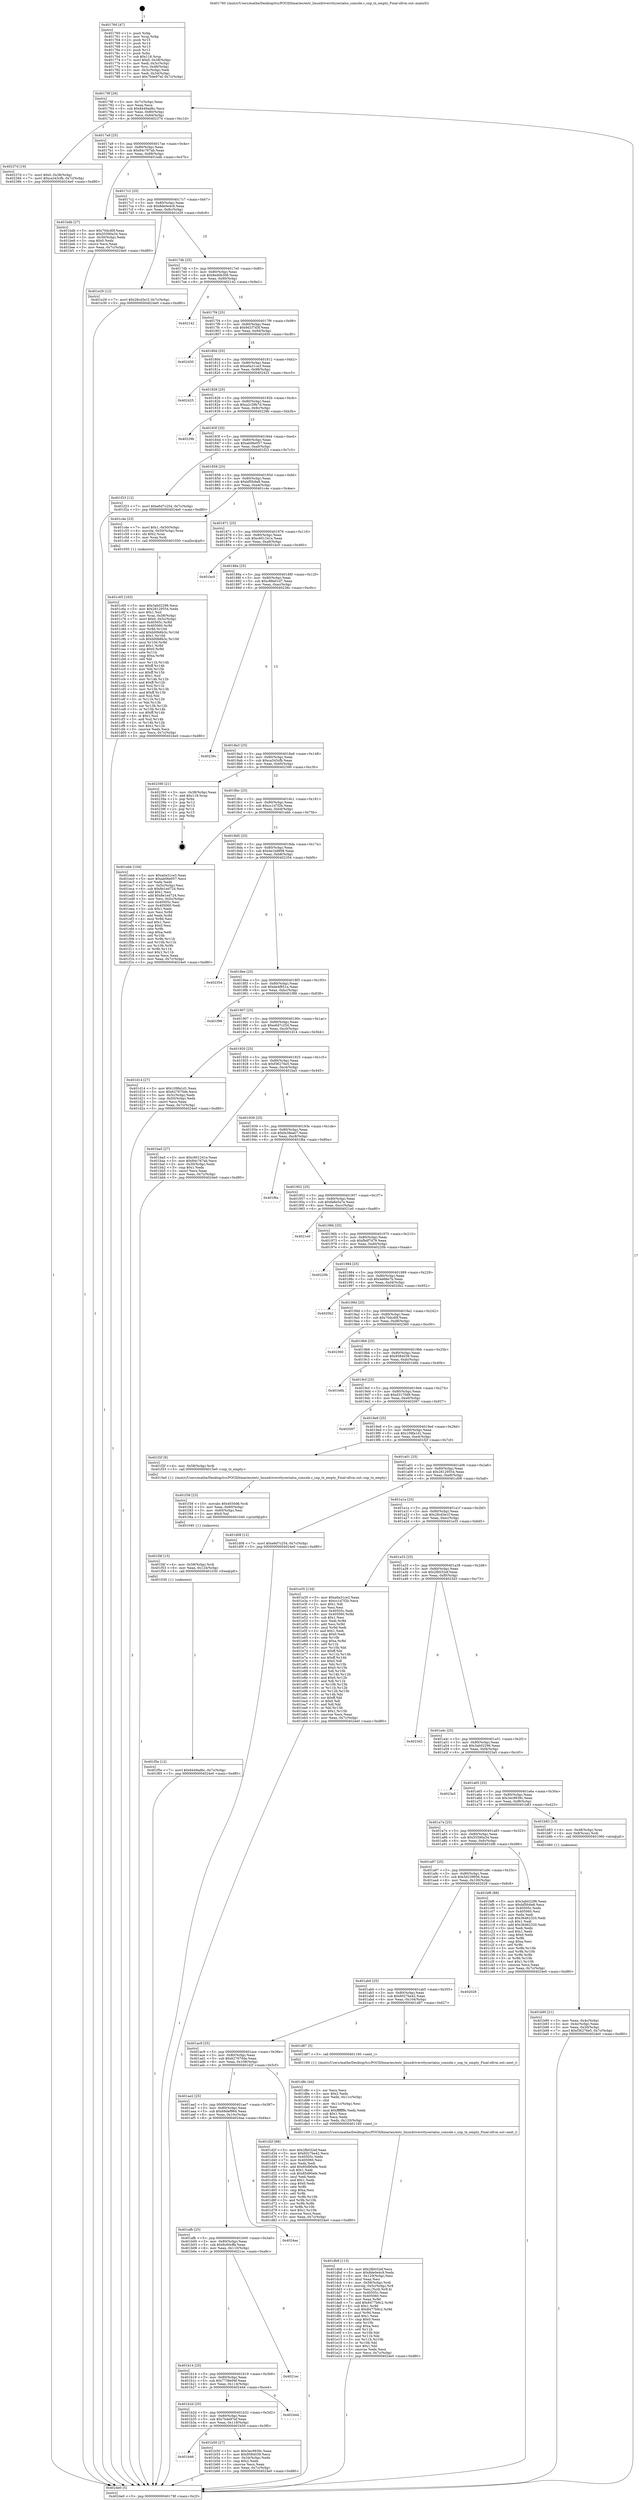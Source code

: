 digraph "0x401760" {
  label = "0x401760 (/mnt/c/Users/mathe/Desktop/tcc/POCII/binaries/extr_linuxdriversttyserialsn_console.c_snp_tx_empty_Final-ollvm.out::main(0))"
  labelloc = "t"
  node[shape=record]

  Entry [label="",width=0.3,height=0.3,shape=circle,fillcolor=black,style=filled]
  "0x40178f" [label="{
     0x40178f [26]\l
     | [instrs]\l
     &nbsp;&nbsp;0x40178f \<+3\>: mov -0x7c(%rbp),%eax\l
     &nbsp;&nbsp;0x401792 \<+2\>: mov %eax,%ecx\l
     &nbsp;&nbsp;0x401794 \<+6\>: sub $0x8449ad6c,%ecx\l
     &nbsp;&nbsp;0x40179a \<+3\>: mov %eax,-0x80(%rbp)\l
     &nbsp;&nbsp;0x40179d \<+6\>: mov %ecx,-0x84(%rbp)\l
     &nbsp;&nbsp;0x4017a3 \<+6\>: je 000000000040237d \<main+0xc1d\>\l
  }"]
  "0x40237d" [label="{
     0x40237d [19]\l
     | [instrs]\l
     &nbsp;&nbsp;0x40237d \<+7\>: movl $0x0,-0x38(%rbp)\l
     &nbsp;&nbsp;0x402384 \<+7\>: movl $0xca343cfb,-0x7c(%rbp)\l
     &nbsp;&nbsp;0x40238b \<+5\>: jmp 00000000004024e0 \<main+0xd80\>\l
  }"]
  "0x4017a9" [label="{
     0x4017a9 [25]\l
     | [instrs]\l
     &nbsp;&nbsp;0x4017a9 \<+5\>: jmp 00000000004017ae \<main+0x4e\>\l
     &nbsp;&nbsp;0x4017ae \<+3\>: mov -0x80(%rbp),%eax\l
     &nbsp;&nbsp;0x4017b1 \<+5\>: sub $0x84c767ab,%eax\l
     &nbsp;&nbsp;0x4017b6 \<+6\>: mov %eax,-0x88(%rbp)\l
     &nbsp;&nbsp;0x4017bc \<+6\>: je 0000000000401bdb \<main+0x47b\>\l
  }"]
  Exit [label="",width=0.3,height=0.3,shape=circle,fillcolor=black,style=filled,peripheries=2]
  "0x401bdb" [label="{
     0x401bdb [27]\l
     | [instrs]\l
     &nbsp;&nbsp;0x401bdb \<+5\>: mov $0x70dcd0f,%eax\l
     &nbsp;&nbsp;0x401be0 \<+5\>: mov $0x55590a34,%ecx\l
     &nbsp;&nbsp;0x401be5 \<+3\>: mov -0x30(%rbp),%edx\l
     &nbsp;&nbsp;0x401be8 \<+3\>: cmp $0x0,%edx\l
     &nbsp;&nbsp;0x401beb \<+3\>: cmove %ecx,%eax\l
     &nbsp;&nbsp;0x401bee \<+3\>: mov %eax,-0x7c(%rbp)\l
     &nbsp;&nbsp;0x401bf1 \<+5\>: jmp 00000000004024e0 \<main+0xd80\>\l
  }"]
  "0x4017c2" [label="{
     0x4017c2 [25]\l
     | [instrs]\l
     &nbsp;&nbsp;0x4017c2 \<+5\>: jmp 00000000004017c7 \<main+0x67\>\l
     &nbsp;&nbsp;0x4017c7 \<+3\>: mov -0x80(%rbp),%eax\l
     &nbsp;&nbsp;0x4017ca \<+5\>: sub $0x8de0e4c9,%eax\l
     &nbsp;&nbsp;0x4017cf \<+6\>: mov %eax,-0x8c(%rbp)\l
     &nbsp;&nbsp;0x4017d5 \<+6\>: je 0000000000401e29 \<main+0x6c9\>\l
  }"]
  "0x401f5e" [label="{
     0x401f5e [12]\l
     | [instrs]\l
     &nbsp;&nbsp;0x401f5e \<+7\>: movl $0x8449ad6c,-0x7c(%rbp)\l
     &nbsp;&nbsp;0x401f65 \<+5\>: jmp 00000000004024e0 \<main+0xd80\>\l
  }"]
  "0x401e29" [label="{
     0x401e29 [12]\l
     | [instrs]\l
     &nbsp;&nbsp;0x401e29 \<+7\>: movl $0x28cd3e1f,-0x7c(%rbp)\l
     &nbsp;&nbsp;0x401e30 \<+5\>: jmp 00000000004024e0 \<main+0xd80\>\l
  }"]
  "0x4017db" [label="{
     0x4017db [25]\l
     | [instrs]\l
     &nbsp;&nbsp;0x4017db \<+5\>: jmp 00000000004017e0 \<main+0x80\>\l
     &nbsp;&nbsp;0x4017e0 \<+3\>: mov -0x80(%rbp),%eax\l
     &nbsp;&nbsp;0x4017e3 \<+5\>: sub $0x8ed0b308,%eax\l
     &nbsp;&nbsp;0x4017e8 \<+6\>: mov %eax,-0x90(%rbp)\l
     &nbsp;&nbsp;0x4017ee \<+6\>: je 0000000000402142 \<main+0x9e2\>\l
  }"]
  "0x401f4f" [label="{
     0x401f4f [15]\l
     | [instrs]\l
     &nbsp;&nbsp;0x401f4f \<+4\>: mov -0x58(%rbp),%rdi\l
     &nbsp;&nbsp;0x401f53 \<+6\>: mov %eax,-0x124(%rbp)\l
     &nbsp;&nbsp;0x401f59 \<+5\>: call 0000000000401030 \<free@plt\>\l
     | [calls]\l
     &nbsp;&nbsp;0x401030 \{1\} (unknown)\l
  }"]
  "0x402142" [label="{
     0x402142\l
  }", style=dashed]
  "0x4017f4" [label="{
     0x4017f4 [25]\l
     | [instrs]\l
     &nbsp;&nbsp;0x4017f4 \<+5\>: jmp 00000000004017f9 \<main+0x99\>\l
     &nbsp;&nbsp;0x4017f9 \<+3\>: mov -0x80(%rbp),%eax\l
     &nbsp;&nbsp;0x4017fc \<+5\>: sub $0x9d1f7d3f,%eax\l
     &nbsp;&nbsp;0x401801 \<+6\>: mov %eax,-0x94(%rbp)\l
     &nbsp;&nbsp;0x401807 \<+6\>: je 0000000000402450 \<main+0xcf0\>\l
  }"]
  "0x401f38" [label="{
     0x401f38 [23]\l
     | [instrs]\l
     &nbsp;&nbsp;0x401f38 \<+10\>: movabs $0x4030d6,%rdi\l
     &nbsp;&nbsp;0x401f42 \<+3\>: mov %eax,-0x60(%rbp)\l
     &nbsp;&nbsp;0x401f45 \<+3\>: mov -0x60(%rbp),%esi\l
     &nbsp;&nbsp;0x401f48 \<+2\>: mov $0x0,%al\l
     &nbsp;&nbsp;0x401f4a \<+5\>: call 0000000000401040 \<printf@plt\>\l
     | [calls]\l
     &nbsp;&nbsp;0x401040 \{1\} (unknown)\l
  }"]
  "0x402450" [label="{
     0x402450\l
  }", style=dashed]
  "0x40180d" [label="{
     0x40180d [25]\l
     | [instrs]\l
     &nbsp;&nbsp;0x40180d \<+5\>: jmp 0000000000401812 \<main+0xb2\>\l
     &nbsp;&nbsp;0x401812 \<+3\>: mov -0x80(%rbp),%eax\l
     &nbsp;&nbsp;0x401815 \<+5\>: sub $0xa0a31ce3,%eax\l
     &nbsp;&nbsp;0x40181a \<+6\>: mov %eax,-0x98(%rbp)\l
     &nbsp;&nbsp;0x401820 \<+6\>: je 0000000000402425 \<main+0xcc5\>\l
  }"]
  "0x401db8" [label="{
     0x401db8 [113]\l
     | [instrs]\l
     &nbsp;&nbsp;0x401db8 \<+5\>: mov $0x2fb032ef,%ecx\l
     &nbsp;&nbsp;0x401dbd \<+5\>: mov $0x8de0e4c9,%edx\l
     &nbsp;&nbsp;0x401dc2 \<+6\>: mov -0x120(%rbp),%esi\l
     &nbsp;&nbsp;0x401dc8 \<+3\>: imul %eax,%esi\l
     &nbsp;&nbsp;0x401dcb \<+4\>: mov -0x58(%rbp),%rdi\l
     &nbsp;&nbsp;0x401dcf \<+4\>: movslq -0x5c(%rbp),%r8\l
     &nbsp;&nbsp;0x401dd3 \<+4\>: mov %esi,(%rdi,%r8,4)\l
     &nbsp;&nbsp;0x401dd7 \<+7\>: mov 0x40505c,%eax\l
     &nbsp;&nbsp;0x401dde \<+7\>: mov 0x405060,%esi\l
     &nbsp;&nbsp;0x401de5 \<+3\>: mov %eax,%r9d\l
     &nbsp;&nbsp;0x401de8 \<+7\>: add $0x8477b9c2,%r9d\l
     &nbsp;&nbsp;0x401def \<+4\>: sub $0x1,%r9d\l
     &nbsp;&nbsp;0x401df3 \<+7\>: sub $0x8477b9c2,%r9d\l
     &nbsp;&nbsp;0x401dfa \<+4\>: imul %r9d,%eax\l
     &nbsp;&nbsp;0x401dfe \<+3\>: and $0x1,%eax\l
     &nbsp;&nbsp;0x401e01 \<+3\>: cmp $0x0,%eax\l
     &nbsp;&nbsp;0x401e04 \<+4\>: sete %r10b\l
     &nbsp;&nbsp;0x401e08 \<+3\>: cmp $0xa,%esi\l
     &nbsp;&nbsp;0x401e0b \<+4\>: setl %r11b\l
     &nbsp;&nbsp;0x401e0f \<+3\>: mov %r10b,%bl\l
     &nbsp;&nbsp;0x401e12 \<+3\>: and %r11b,%bl\l
     &nbsp;&nbsp;0x401e15 \<+3\>: xor %r11b,%r10b\l
     &nbsp;&nbsp;0x401e18 \<+3\>: or %r10b,%bl\l
     &nbsp;&nbsp;0x401e1b \<+3\>: test $0x1,%bl\l
     &nbsp;&nbsp;0x401e1e \<+3\>: cmovne %edx,%ecx\l
     &nbsp;&nbsp;0x401e21 \<+3\>: mov %ecx,-0x7c(%rbp)\l
     &nbsp;&nbsp;0x401e24 \<+5\>: jmp 00000000004024e0 \<main+0xd80\>\l
  }"]
  "0x402425" [label="{
     0x402425\l
  }", style=dashed]
  "0x401826" [label="{
     0x401826 [25]\l
     | [instrs]\l
     &nbsp;&nbsp;0x401826 \<+5\>: jmp 000000000040182b \<main+0xcb\>\l
     &nbsp;&nbsp;0x40182b \<+3\>: mov -0x80(%rbp),%eax\l
     &nbsp;&nbsp;0x40182e \<+5\>: sub $0xa2c39b7d,%eax\l
     &nbsp;&nbsp;0x401833 \<+6\>: mov %eax,-0x9c(%rbp)\l
     &nbsp;&nbsp;0x401839 \<+6\>: je 000000000040229b \<main+0xb3b\>\l
  }"]
  "0x401d8c" [label="{
     0x401d8c [44]\l
     | [instrs]\l
     &nbsp;&nbsp;0x401d8c \<+2\>: xor %ecx,%ecx\l
     &nbsp;&nbsp;0x401d8e \<+5\>: mov $0x2,%edx\l
     &nbsp;&nbsp;0x401d93 \<+6\>: mov %edx,-0x11c(%rbp)\l
     &nbsp;&nbsp;0x401d99 \<+1\>: cltd\l
     &nbsp;&nbsp;0x401d9a \<+6\>: mov -0x11c(%rbp),%esi\l
     &nbsp;&nbsp;0x401da0 \<+2\>: idiv %esi\l
     &nbsp;&nbsp;0x401da2 \<+6\>: imul $0xfffffffe,%edx,%edx\l
     &nbsp;&nbsp;0x401da8 \<+3\>: sub $0x1,%ecx\l
     &nbsp;&nbsp;0x401dab \<+2\>: sub %ecx,%edx\l
     &nbsp;&nbsp;0x401dad \<+6\>: mov %edx,-0x120(%rbp)\l
     &nbsp;&nbsp;0x401db3 \<+5\>: call 0000000000401160 \<next_i\>\l
     | [calls]\l
     &nbsp;&nbsp;0x401160 \{1\} (/mnt/c/Users/mathe/Desktop/tcc/POCII/binaries/extr_linuxdriversttyserialsn_console.c_snp_tx_empty_Final-ollvm.out::next_i)\l
  }"]
  "0x40229b" [label="{
     0x40229b\l
  }", style=dashed]
  "0x40183f" [label="{
     0x40183f [25]\l
     | [instrs]\l
     &nbsp;&nbsp;0x40183f \<+5\>: jmp 0000000000401844 \<main+0xe4\>\l
     &nbsp;&nbsp;0x401844 \<+3\>: mov -0x80(%rbp),%eax\l
     &nbsp;&nbsp;0x401847 \<+5\>: sub $0xab06e057,%eax\l
     &nbsp;&nbsp;0x40184c \<+6\>: mov %eax,-0xa0(%rbp)\l
     &nbsp;&nbsp;0x401852 \<+6\>: je 0000000000401f23 \<main+0x7c3\>\l
  }"]
  "0x401c65" [label="{
     0x401c65 [163]\l
     | [instrs]\l
     &nbsp;&nbsp;0x401c65 \<+5\>: mov $0x3ab02296,%ecx\l
     &nbsp;&nbsp;0x401c6a \<+5\>: mov $0x28129554,%edx\l
     &nbsp;&nbsp;0x401c6f \<+3\>: mov $0x1,%sil\l
     &nbsp;&nbsp;0x401c72 \<+4\>: mov %rax,-0x58(%rbp)\l
     &nbsp;&nbsp;0x401c76 \<+7\>: movl $0x0,-0x5c(%rbp)\l
     &nbsp;&nbsp;0x401c7d \<+8\>: mov 0x40505c,%r8d\l
     &nbsp;&nbsp;0x401c85 \<+8\>: mov 0x405060,%r9d\l
     &nbsp;&nbsp;0x401c8d \<+3\>: mov %r8d,%r10d\l
     &nbsp;&nbsp;0x401c90 \<+7\>: add $0xb00b6b3c,%r10d\l
     &nbsp;&nbsp;0x401c97 \<+4\>: sub $0x1,%r10d\l
     &nbsp;&nbsp;0x401c9b \<+7\>: sub $0xb00b6b3c,%r10d\l
     &nbsp;&nbsp;0x401ca2 \<+4\>: imul %r10d,%r8d\l
     &nbsp;&nbsp;0x401ca6 \<+4\>: and $0x1,%r8d\l
     &nbsp;&nbsp;0x401caa \<+4\>: cmp $0x0,%r8d\l
     &nbsp;&nbsp;0x401cae \<+4\>: sete %r11b\l
     &nbsp;&nbsp;0x401cb2 \<+4\>: cmp $0xa,%r9d\l
     &nbsp;&nbsp;0x401cb6 \<+3\>: setl %bl\l
     &nbsp;&nbsp;0x401cb9 \<+3\>: mov %r11b,%r14b\l
     &nbsp;&nbsp;0x401cbc \<+4\>: xor $0xff,%r14b\l
     &nbsp;&nbsp;0x401cc0 \<+3\>: mov %bl,%r15b\l
     &nbsp;&nbsp;0x401cc3 \<+4\>: xor $0xff,%r15b\l
     &nbsp;&nbsp;0x401cc7 \<+4\>: xor $0x1,%sil\l
     &nbsp;&nbsp;0x401ccb \<+3\>: mov %r14b,%r12b\l
     &nbsp;&nbsp;0x401cce \<+4\>: and $0xff,%r12b\l
     &nbsp;&nbsp;0x401cd2 \<+3\>: and %sil,%r11b\l
     &nbsp;&nbsp;0x401cd5 \<+3\>: mov %r15b,%r13b\l
     &nbsp;&nbsp;0x401cd8 \<+4\>: and $0xff,%r13b\l
     &nbsp;&nbsp;0x401cdc \<+3\>: and %sil,%bl\l
     &nbsp;&nbsp;0x401cdf \<+3\>: or %r11b,%r12b\l
     &nbsp;&nbsp;0x401ce2 \<+3\>: or %bl,%r13b\l
     &nbsp;&nbsp;0x401ce5 \<+3\>: xor %r13b,%r12b\l
     &nbsp;&nbsp;0x401ce8 \<+3\>: or %r15b,%r14b\l
     &nbsp;&nbsp;0x401ceb \<+4\>: xor $0xff,%r14b\l
     &nbsp;&nbsp;0x401cef \<+4\>: or $0x1,%sil\l
     &nbsp;&nbsp;0x401cf3 \<+3\>: and %sil,%r14b\l
     &nbsp;&nbsp;0x401cf6 \<+3\>: or %r14b,%r12b\l
     &nbsp;&nbsp;0x401cf9 \<+4\>: test $0x1,%r12b\l
     &nbsp;&nbsp;0x401cfd \<+3\>: cmovne %edx,%ecx\l
     &nbsp;&nbsp;0x401d00 \<+3\>: mov %ecx,-0x7c(%rbp)\l
     &nbsp;&nbsp;0x401d03 \<+5\>: jmp 00000000004024e0 \<main+0xd80\>\l
  }"]
  "0x401f23" [label="{
     0x401f23 [12]\l
     | [instrs]\l
     &nbsp;&nbsp;0x401f23 \<+7\>: movl $0xe6d7c254,-0x7c(%rbp)\l
     &nbsp;&nbsp;0x401f2a \<+5\>: jmp 00000000004024e0 \<main+0xd80\>\l
  }"]
  "0x401858" [label="{
     0x401858 [25]\l
     | [instrs]\l
     &nbsp;&nbsp;0x401858 \<+5\>: jmp 000000000040185d \<main+0xfd\>\l
     &nbsp;&nbsp;0x40185d \<+3\>: mov -0x80(%rbp),%eax\l
     &nbsp;&nbsp;0x401860 \<+5\>: sub $0xbf5fc6e8,%eax\l
     &nbsp;&nbsp;0x401865 \<+6\>: mov %eax,-0xa4(%rbp)\l
     &nbsp;&nbsp;0x40186b \<+6\>: je 0000000000401c4e \<main+0x4ee\>\l
  }"]
  "0x401b90" [label="{
     0x401b90 [21]\l
     | [instrs]\l
     &nbsp;&nbsp;0x401b90 \<+3\>: mov %eax,-0x4c(%rbp)\l
     &nbsp;&nbsp;0x401b93 \<+3\>: mov -0x4c(%rbp),%eax\l
     &nbsp;&nbsp;0x401b96 \<+3\>: mov %eax,-0x30(%rbp)\l
     &nbsp;&nbsp;0x401b99 \<+7\>: movl $0xf36276e5,-0x7c(%rbp)\l
     &nbsp;&nbsp;0x401ba0 \<+5\>: jmp 00000000004024e0 \<main+0xd80\>\l
  }"]
  "0x401c4e" [label="{
     0x401c4e [23]\l
     | [instrs]\l
     &nbsp;&nbsp;0x401c4e \<+7\>: movl $0x1,-0x50(%rbp)\l
     &nbsp;&nbsp;0x401c55 \<+4\>: movslq -0x50(%rbp),%rax\l
     &nbsp;&nbsp;0x401c59 \<+4\>: shl $0x2,%rax\l
     &nbsp;&nbsp;0x401c5d \<+3\>: mov %rax,%rdi\l
     &nbsp;&nbsp;0x401c60 \<+5\>: call 0000000000401050 \<malloc@plt\>\l
     | [calls]\l
     &nbsp;&nbsp;0x401050 \{1\} (unknown)\l
  }"]
  "0x401871" [label="{
     0x401871 [25]\l
     | [instrs]\l
     &nbsp;&nbsp;0x401871 \<+5\>: jmp 0000000000401876 \<main+0x116\>\l
     &nbsp;&nbsp;0x401876 \<+3\>: mov -0x80(%rbp),%eax\l
     &nbsp;&nbsp;0x401879 \<+5\>: sub $0xc601241e,%eax\l
     &nbsp;&nbsp;0x40187e \<+6\>: mov %eax,-0xa8(%rbp)\l
     &nbsp;&nbsp;0x401884 \<+6\>: je 0000000000401bc0 \<main+0x460\>\l
  }"]
  "0x401760" [label="{
     0x401760 [47]\l
     | [instrs]\l
     &nbsp;&nbsp;0x401760 \<+1\>: push %rbp\l
     &nbsp;&nbsp;0x401761 \<+3\>: mov %rsp,%rbp\l
     &nbsp;&nbsp;0x401764 \<+2\>: push %r15\l
     &nbsp;&nbsp;0x401766 \<+2\>: push %r14\l
     &nbsp;&nbsp;0x401768 \<+2\>: push %r13\l
     &nbsp;&nbsp;0x40176a \<+2\>: push %r12\l
     &nbsp;&nbsp;0x40176c \<+1\>: push %rbx\l
     &nbsp;&nbsp;0x40176d \<+7\>: sub $0x118,%rsp\l
     &nbsp;&nbsp;0x401774 \<+7\>: movl $0x0,-0x38(%rbp)\l
     &nbsp;&nbsp;0x40177b \<+3\>: mov %edi,-0x3c(%rbp)\l
     &nbsp;&nbsp;0x40177e \<+4\>: mov %rsi,-0x48(%rbp)\l
     &nbsp;&nbsp;0x401782 \<+3\>: mov -0x3c(%rbp),%edi\l
     &nbsp;&nbsp;0x401785 \<+3\>: mov %edi,-0x34(%rbp)\l
     &nbsp;&nbsp;0x401788 \<+7\>: movl $0x7b4e97ef,-0x7c(%rbp)\l
  }"]
  "0x401bc0" [label="{
     0x401bc0\l
  }", style=dashed]
  "0x40188a" [label="{
     0x40188a [25]\l
     | [instrs]\l
     &nbsp;&nbsp;0x40188a \<+5\>: jmp 000000000040188f \<main+0x12f\>\l
     &nbsp;&nbsp;0x40188f \<+3\>: mov -0x80(%rbp),%eax\l
     &nbsp;&nbsp;0x401892 \<+5\>: sub $0xc88e01d7,%eax\l
     &nbsp;&nbsp;0x401897 \<+6\>: mov %eax,-0xac(%rbp)\l
     &nbsp;&nbsp;0x40189d \<+6\>: je 000000000040236c \<main+0xc0c\>\l
  }"]
  "0x4024e0" [label="{
     0x4024e0 [5]\l
     | [instrs]\l
     &nbsp;&nbsp;0x4024e0 \<+5\>: jmp 000000000040178f \<main+0x2f\>\l
  }"]
  "0x40236c" [label="{
     0x40236c\l
  }", style=dashed]
  "0x4018a3" [label="{
     0x4018a3 [25]\l
     | [instrs]\l
     &nbsp;&nbsp;0x4018a3 \<+5\>: jmp 00000000004018a8 \<main+0x148\>\l
     &nbsp;&nbsp;0x4018a8 \<+3\>: mov -0x80(%rbp),%eax\l
     &nbsp;&nbsp;0x4018ab \<+5\>: sub $0xca343cfb,%eax\l
     &nbsp;&nbsp;0x4018b0 \<+6\>: mov %eax,-0xb0(%rbp)\l
     &nbsp;&nbsp;0x4018b6 \<+6\>: je 0000000000402390 \<main+0xc30\>\l
  }"]
  "0x401b46" [label="{
     0x401b46\l
  }", style=dashed]
  "0x402390" [label="{
     0x402390 [21]\l
     | [instrs]\l
     &nbsp;&nbsp;0x402390 \<+3\>: mov -0x38(%rbp),%eax\l
     &nbsp;&nbsp;0x402393 \<+7\>: add $0x118,%rsp\l
     &nbsp;&nbsp;0x40239a \<+1\>: pop %rbx\l
     &nbsp;&nbsp;0x40239b \<+2\>: pop %r12\l
     &nbsp;&nbsp;0x40239d \<+2\>: pop %r13\l
     &nbsp;&nbsp;0x40239f \<+2\>: pop %r14\l
     &nbsp;&nbsp;0x4023a1 \<+2\>: pop %r15\l
     &nbsp;&nbsp;0x4023a3 \<+1\>: pop %rbp\l
     &nbsp;&nbsp;0x4023a4 \<+1\>: ret\l
  }"]
  "0x4018bc" [label="{
     0x4018bc [25]\l
     | [instrs]\l
     &nbsp;&nbsp;0x4018bc \<+5\>: jmp 00000000004018c1 \<main+0x161\>\l
     &nbsp;&nbsp;0x4018c1 \<+3\>: mov -0x80(%rbp),%eax\l
     &nbsp;&nbsp;0x4018c4 \<+5\>: sub $0xcc1d7f2b,%eax\l
     &nbsp;&nbsp;0x4018c9 \<+6\>: mov %eax,-0xb4(%rbp)\l
     &nbsp;&nbsp;0x4018cf \<+6\>: je 0000000000401ebb \<main+0x75b\>\l
  }"]
  "0x401b50" [label="{
     0x401b50 [27]\l
     | [instrs]\l
     &nbsp;&nbsp;0x401b50 \<+5\>: mov $0x3ec9939c,%eax\l
     &nbsp;&nbsp;0x401b55 \<+5\>: mov $0x9584039,%ecx\l
     &nbsp;&nbsp;0x401b5a \<+3\>: mov -0x34(%rbp),%edx\l
     &nbsp;&nbsp;0x401b5d \<+3\>: cmp $0x2,%edx\l
     &nbsp;&nbsp;0x401b60 \<+3\>: cmovne %ecx,%eax\l
     &nbsp;&nbsp;0x401b63 \<+3\>: mov %eax,-0x7c(%rbp)\l
     &nbsp;&nbsp;0x401b66 \<+5\>: jmp 00000000004024e0 \<main+0xd80\>\l
  }"]
  "0x401ebb" [label="{
     0x401ebb [104]\l
     | [instrs]\l
     &nbsp;&nbsp;0x401ebb \<+5\>: mov $0xa0a31ce3,%eax\l
     &nbsp;&nbsp;0x401ec0 \<+5\>: mov $0xab06e057,%ecx\l
     &nbsp;&nbsp;0x401ec5 \<+2\>: xor %edx,%edx\l
     &nbsp;&nbsp;0x401ec7 \<+3\>: mov -0x5c(%rbp),%esi\l
     &nbsp;&nbsp;0x401eca \<+6\>: sub $0x8e1ed724,%esi\l
     &nbsp;&nbsp;0x401ed0 \<+3\>: add $0x1,%esi\l
     &nbsp;&nbsp;0x401ed3 \<+6\>: add $0x8e1ed724,%esi\l
     &nbsp;&nbsp;0x401ed9 \<+3\>: mov %esi,-0x5c(%rbp)\l
     &nbsp;&nbsp;0x401edc \<+7\>: mov 0x40505c,%esi\l
     &nbsp;&nbsp;0x401ee3 \<+7\>: mov 0x405060,%edi\l
     &nbsp;&nbsp;0x401eea \<+3\>: sub $0x1,%edx\l
     &nbsp;&nbsp;0x401eed \<+3\>: mov %esi,%r8d\l
     &nbsp;&nbsp;0x401ef0 \<+3\>: add %edx,%r8d\l
     &nbsp;&nbsp;0x401ef3 \<+4\>: imul %r8d,%esi\l
     &nbsp;&nbsp;0x401ef7 \<+3\>: and $0x1,%esi\l
     &nbsp;&nbsp;0x401efa \<+3\>: cmp $0x0,%esi\l
     &nbsp;&nbsp;0x401efd \<+4\>: sete %r9b\l
     &nbsp;&nbsp;0x401f01 \<+3\>: cmp $0xa,%edi\l
     &nbsp;&nbsp;0x401f04 \<+4\>: setl %r10b\l
     &nbsp;&nbsp;0x401f08 \<+3\>: mov %r9b,%r11b\l
     &nbsp;&nbsp;0x401f0b \<+3\>: and %r10b,%r11b\l
     &nbsp;&nbsp;0x401f0e \<+3\>: xor %r10b,%r9b\l
     &nbsp;&nbsp;0x401f11 \<+3\>: or %r9b,%r11b\l
     &nbsp;&nbsp;0x401f14 \<+4\>: test $0x1,%r11b\l
     &nbsp;&nbsp;0x401f18 \<+3\>: cmovne %ecx,%eax\l
     &nbsp;&nbsp;0x401f1b \<+3\>: mov %eax,-0x7c(%rbp)\l
     &nbsp;&nbsp;0x401f1e \<+5\>: jmp 00000000004024e0 \<main+0xd80\>\l
  }"]
  "0x4018d5" [label="{
     0x4018d5 [25]\l
     | [instrs]\l
     &nbsp;&nbsp;0x4018d5 \<+5\>: jmp 00000000004018da \<main+0x17a\>\l
     &nbsp;&nbsp;0x4018da \<+3\>: mov -0x80(%rbp),%eax\l
     &nbsp;&nbsp;0x4018dd \<+5\>: sub $0xda1bd898,%eax\l
     &nbsp;&nbsp;0x4018e2 \<+6\>: mov %eax,-0xb8(%rbp)\l
     &nbsp;&nbsp;0x4018e8 \<+6\>: je 0000000000402354 \<main+0xbf4\>\l
  }"]
  "0x401b2d" [label="{
     0x401b2d [25]\l
     | [instrs]\l
     &nbsp;&nbsp;0x401b2d \<+5\>: jmp 0000000000401b32 \<main+0x3d2\>\l
     &nbsp;&nbsp;0x401b32 \<+3\>: mov -0x80(%rbp),%eax\l
     &nbsp;&nbsp;0x401b35 \<+5\>: sub $0x7b4e97ef,%eax\l
     &nbsp;&nbsp;0x401b3a \<+6\>: mov %eax,-0x118(%rbp)\l
     &nbsp;&nbsp;0x401b40 \<+6\>: je 0000000000401b50 \<main+0x3f0\>\l
  }"]
  "0x402354" [label="{
     0x402354\l
  }", style=dashed]
  "0x4018ee" [label="{
     0x4018ee [25]\l
     | [instrs]\l
     &nbsp;&nbsp;0x4018ee \<+5\>: jmp 00000000004018f3 \<main+0x193\>\l
     &nbsp;&nbsp;0x4018f3 \<+3\>: mov -0x80(%rbp),%eax\l
     &nbsp;&nbsp;0x4018f6 \<+5\>: sub $0xde4f851a,%eax\l
     &nbsp;&nbsp;0x4018fb \<+6\>: mov %eax,-0xbc(%rbp)\l
     &nbsp;&nbsp;0x401901 \<+6\>: je 0000000000401f98 \<main+0x838\>\l
  }"]
  "0x402444" [label="{
     0x402444\l
  }", style=dashed]
  "0x401f98" [label="{
     0x401f98\l
  }", style=dashed]
  "0x401907" [label="{
     0x401907 [25]\l
     | [instrs]\l
     &nbsp;&nbsp;0x401907 \<+5\>: jmp 000000000040190c \<main+0x1ac\>\l
     &nbsp;&nbsp;0x40190c \<+3\>: mov -0x80(%rbp),%eax\l
     &nbsp;&nbsp;0x40190f \<+5\>: sub $0xe6d7c254,%eax\l
     &nbsp;&nbsp;0x401914 \<+6\>: mov %eax,-0xc0(%rbp)\l
     &nbsp;&nbsp;0x40191a \<+6\>: je 0000000000401d14 \<main+0x5b4\>\l
  }"]
  "0x401b14" [label="{
     0x401b14 [25]\l
     | [instrs]\l
     &nbsp;&nbsp;0x401b14 \<+5\>: jmp 0000000000401b19 \<main+0x3b9\>\l
     &nbsp;&nbsp;0x401b19 \<+3\>: mov -0x80(%rbp),%eax\l
     &nbsp;&nbsp;0x401b1c \<+5\>: sub $0x7738e94f,%eax\l
     &nbsp;&nbsp;0x401b21 \<+6\>: mov %eax,-0x114(%rbp)\l
     &nbsp;&nbsp;0x401b27 \<+6\>: je 0000000000402444 \<main+0xce4\>\l
  }"]
  "0x401d14" [label="{
     0x401d14 [27]\l
     | [instrs]\l
     &nbsp;&nbsp;0x401d14 \<+5\>: mov $0x109fa1d1,%eax\l
     &nbsp;&nbsp;0x401d19 \<+5\>: mov $0x627670de,%ecx\l
     &nbsp;&nbsp;0x401d1e \<+3\>: mov -0x5c(%rbp),%edx\l
     &nbsp;&nbsp;0x401d21 \<+3\>: cmp -0x50(%rbp),%edx\l
     &nbsp;&nbsp;0x401d24 \<+3\>: cmovl %ecx,%eax\l
     &nbsp;&nbsp;0x401d27 \<+3\>: mov %eax,-0x7c(%rbp)\l
     &nbsp;&nbsp;0x401d2a \<+5\>: jmp 00000000004024e0 \<main+0xd80\>\l
  }"]
  "0x401920" [label="{
     0x401920 [25]\l
     | [instrs]\l
     &nbsp;&nbsp;0x401920 \<+5\>: jmp 0000000000401925 \<main+0x1c5\>\l
     &nbsp;&nbsp;0x401925 \<+3\>: mov -0x80(%rbp),%eax\l
     &nbsp;&nbsp;0x401928 \<+5\>: sub $0xf36276e5,%eax\l
     &nbsp;&nbsp;0x40192d \<+6\>: mov %eax,-0xc4(%rbp)\l
     &nbsp;&nbsp;0x401933 \<+6\>: je 0000000000401ba5 \<main+0x445\>\l
  }"]
  "0x4021ec" [label="{
     0x4021ec\l
  }", style=dashed]
  "0x401ba5" [label="{
     0x401ba5 [27]\l
     | [instrs]\l
     &nbsp;&nbsp;0x401ba5 \<+5\>: mov $0xc601241e,%eax\l
     &nbsp;&nbsp;0x401baa \<+5\>: mov $0x84c767ab,%ecx\l
     &nbsp;&nbsp;0x401baf \<+3\>: mov -0x30(%rbp),%edx\l
     &nbsp;&nbsp;0x401bb2 \<+3\>: cmp $0x1,%edx\l
     &nbsp;&nbsp;0x401bb5 \<+3\>: cmovl %ecx,%eax\l
     &nbsp;&nbsp;0x401bb8 \<+3\>: mov %eax,-0x7c(%rbp)\l
     &nbsp;&nbsp;0x401bbb \<+5\>: jmp 00000000004024e0 \<main+0xd80\>\l
  }"]
  "0x401939" [label="{
     0x401939 [25]\l
     | [instrs]\l
     &nbsp;&nbsp;0x401939 \<+5\>: jmp 000000000040193e \<main+0x1de\>\l
     &nbsp;&nbsp;0x40193e \<+3\>: mov -0x80(%rbp),%eax\l
     &nbsp;&nbsp;0x401941 \<+5\>: sub $0xfa38eeb7,%eax\l
     &nbsp;&nbsp;0x401946 \<+6\>: mov %eax,-0xc8(%rbp)\l
     &nbsp;&nbsp;0x40194c \<+6\>: je 0000000000401f6a \<main+0x80a\>\l
  }"]
  "0x401afb" [label="{
     0x401afb [25]\l
     | [instrs]\l
     &nbsp;&nbsp;0x401afb \<+5\>: jmp 0000000000401b00 \<main+0x3a0\>\l
     &nbsp;&nbsp;0x401b00 \<+3\>: mov -0x80(%rbp),%eax\l
     &nbsp;&nbsp;0x401b03 \<+5\>: sub $0x6c60cffa,%eax\l
     &nbsp;&nbsp;0x401b08 \<+6\>: mov %eax,-0x110(%rbp)\l
     &nbsp;&nbsp;0x401b0e \<+6\>: je 00000000004021ec \<main+0xa8c\>\l
  }"]
  "0x401f6a" [label="{
     0x401f6a\l
  }", style=dashed]
  "0x401952" [label="{
     0x401952 [25]\l
     | [instrs]\l
     &nbsp;&nbsp;0x401952 \<+5\>: jmp 0000000000401957 \<main+0x1f7\>\l
     &nbsp;&nbsp;0x401957 \<+3\>: mov -0x80(%rbp),%eax\l
     &nbsp;&nbsp;0x40195a \<+5\>: sub $0xfa8e5a7e,%eax\l
     &nbsp;&nbsp;0x40195f \<+6\>: mov %eax,-0xcc(%rbp)\l
     &nbsp;&nbsp;0x401965 \<+6\>: je 00000000004021e0 \<main+0xa80\>\l
  }"]
  "0x4024aa" [label="{
     0x4024aa\l
  }", style=dashed]
  "0x4021e0" [label="{
     0x4021e0\l
  }", style=dashed]
  "0x40196b" [label="{
     0x40196b [25]\l
     | [instrs]\l
     &nbsp;&nbsp;0x40196b \<+5\>: jmp 0000000000401970 \<main+0x210\>\l
     &nbsp;&nbsp;0x401970 \<+3\>: mov -0x80(%rbp),%eax\l
     &nbsp;&nbsp;0x401973 \<+5\>: sub $0xfbdf7d79,%eax\l
     &nbsp;&nbsp;0x401978 \<+6\>: mov %eax,-0xd0(%rbp)\l
     &nbsp;&nbsp;0x40197e \<+6\>: je 000000000040220b \<main+0xaab\>\l
  }"]
  "0x401ae2" [label="{
     0x401ae2 [25]\l
     | [instrs]\l
     &nbsp;&nbsp;0x401ae2 \<+5\>: jmp 0000000000401ae7 \<main+0x387\>\l
     &nbsp;&nbsp;0x401ae7 \<+3\>: mov -0x80(%rbp),%eax\l
     &nbsp;&nbsp;0x401aea \<+5\>: sub $0x68def964,%eax\l
     &nbsp;&nbsp;0x401aef \<+6\>: mov %eax,-0x10c(%rbp)\l
     &nbsp;&nbsp;0x401af5 \<+6\>: je 00000000004024aa \<main+0xd4a\>\l
  }"]
  "0x40220b" [label="{
     0x40220b\l
  }", style=dashed]
  "0x401984" [label="{
     0x401984 [25]\l
     | [instrs]\l
     &nbsp;&nbsp;0x401984 \<+5\>: jmp 0000000000401989 \<main+0x229\>\l
     &nbsp;&nbsp;0x401989 \<+3\>: mov -0x80(%rbp),%eax\l
     &nbsp;&nbsp;0x40198c \<+5\>: sub $0x4e66e7b,%eax\l
     &nbsp;&nbsp;0x401991 \<+6\>: mov %eax,-0xd4(%rbp)\l
     &nbsp;&nbsp;0x401997 \<+6\>: je 00000000004020b2 \<main+0x952\>\l
  }"]
  "0x401d2f" [label="{
     0x401d2f [88]\l
     | [instrs]\l
     &nbsp;&nbsp;0x401d2f \<+5\>: mov $0x2fb032ef,%eax\l
     &nbsp;&nbsp;0x401d34 \<+5\>: mov $0x6027be42,%ecx\l
     &nbsp;&nbsp;0x401d39 \<+7\>: mov 0x40505c,%edx\l
     &nbsp;&nbsp;0x401d40 \<+7\>: mov 0x405060,%esi\l
     &nbsp;&nbsp;0x401d47 \<+2\>: mov %edx,%edi\l
     &nbsp;&nbsp;0x401d49 \<+6\>: add $0x85d90efe,%edi\l
     &nbsp;&nbsp;0x401d4f \<+3\>: sub $0x1,%edi\l
     &nbsp;&nbsp;0x401d52 \<+6\>: sub $0x85d90efe,%edi\l
     &nbsp;&nbsp;0x401d58 \<+3\>: imul %edi,%edx\l
     &nbsp;&nbsp;0x401d5b \<+3\>: and $0x1,%edx\l
     &nbsp;&nbsp;0x401d5e \<+3\>: cmp $0x0,%edx\l
     &nbsp;&nbsp;0x401d61 \<+4\>: sete %r8b\l
     &nbsp;&nbsp;0x401d65 \<+3\>: cmp $0xa,%esi\l
     &nbsp;&nbsp;0x401d68 \<+4\>: setl %r9b\l
     &nbsp;&nbsp;0x401d6c \<+3\>: mov %r8b,%r10b\l
     &nbsp;&nbsp;0x401d6f \<+3\>: and %r9b,%r10b\l
     &nbsp;&nbsp;0x401d72 \<+3\>: xor %r9b,%r8b\l
     &nbsp;&nbsp;0x401d75 \<+3\>: or %r8b,%r10b\l
     &nbsp;&nbsp;0x401d78 \<+4\>: test $0x1,%r10b\l
     &nbsp;&nbsp;0x401d7c \<+3\>: cmovne %ecx,%eax\l
     &nbsp;&nbsp;0x401d7f \<+3\>: mov %eax,-0x7c(%rbp)\l
     &nbsp;&nbsp;0x401d82 \<+5\>: jmp 00000000004024e0 \<main+0xd80\>\l
  }"]
  "0x4020b2" [label="{
     0x4020b2\l
  }", style=dashed]
  "0x40199d" [label="{
     0x40199d [25]\l
     | [instrs]\l
     &nbsp;&nbsp;0x40199d \<+5\>: jmp 00000000004019a2 \<main+0x242\>\l
     &nbsp;&nbsp;0x4019a2 \<+3\>: mov -0x80(%rbp),%eax\l
     &nbsp;&nbsp;0x4019a5 \<+5\>: sub $0x70dcd0f,%eax\l
     &nbsp;&nbsp;0x4019aa \<+6\>: mov %eax,-0xd8(%rbp)\l
     &nbsp;&nbsp;0x4019b0 \<+6\>: je 0000000000402360 \<main+0xc00\>\l
  }"]
  "0x401ac9" [label="{
     0x401ac9 [25]\l
     | [instrs]\l
     &nbsp;&nbsp;0x401ac9 \<+5\>: jmp 0000000000401ace \<main+0x36e\>\l
     &nbsp;&nbsp;0x401ace \<+3\>: mov -0x80(%rbp),%eax\l
     &nbsp;&nbsp;0x401ad1 \<+5\>: sub $0x627670de,%eax\l
     &nbsp;&nbsp;0x401ad6 \<+6\>: mov %eax,-0x108(%rbp)\l
     &nbsp;&nbsp;0x401adc \<+6\>: je 0000000000401d2f \<main+0x5cf\>\l
  }"]
  "0x402360" [label="{
     0x402360\l
  }", style=dashed]
  "0x4019b6" [label="{
     0x4019b6 [25]\l
     | [instrs]\l
     &nbsp;&nbsp;0x4019b6 \<+5\>: jmp 00000000004019bb \<main+0x25b\>\l
     &nbsp;&nbsp;0x4019bb \<+3\>: mov -0x80(%rbp),%eax\l
     &nbsp;&nbsp;0x4019be \<+5\>: sub $0x9584039,%eax\l
     &nbsp;&nbsp;0x4019c3 \<+6\>: mov %eax,-0xdc(%rbp)\l
     &nbsp;&nbsp;0x4019c9 \<+6\>: je 0000000000401b6b \<main+0x40b\>\l
  }"]
  "0x401d87" [label="{
     0x401d87 [5]\l
     | [instrs]\l
     &nbsp;&nbsp;0x401d87 \<+5\>: call 0000000000401160 \<next_i\>\l
     | [calls]\l
     &nbsp;&nbsp;0x401160 \{1\} (/mnt/c/Users/mathe/Desktop/tcc/POCII/binaries/extr_linuxdriversttyserialsn_console.c_snp_tx_empty_Final-ollvm.out::next_i)\l
  }"]
  "0x401b6b" [label="{
     0x401b6b\l
  }", style=dashed]
  "0x4019cf" [label="{
     0x4019cf [25]\l
     | [instrs]\l
     &nbsp;&nbsp;0x4019cf \<+5\>: jmp 00000000004019d4 \<main+0x274\>\l
     &nbsp;&nbsp;0x4019d4 \<+3\>: mov -0x80(%rbp),%eax\l
     &nbsp;&nbsp;0x4019d7 \<+5\>: sub $0xd3170d9,%eax\l
     &nbsp;&nbsp;0x4019dc \<+6\>: mov %eax,-0xe0(%rbp)\l
     &nbsp;&nbsp;0x4019e2 \<+6\>: je 0000000000402097 \<main+0x937\>\l
  }"]
  "0x401ab0" [label="{
     0x401ab0 [25]\l
     | [instrs]\l
     &nbsp;&nbsp;0x401ab0 \<+5\>: jmp 0000000000401ab5 \<main+0x355\>\l
     &nbsp;&nbsp;0x401ab5 \<+3\>: mov -0x80(%rbp),%eax\l
     &nbsp;&nbsp;0x401ab8 \<+5\>: sub $0x6027be42,%eax\l
     &nbsp;&nbsp;0x401abd \<+6\>: mov %eax,-0x104(%rbp)\l
     &nbsp;&nbsp;0x401ac3 \<+6\>: je 0000000000401d87 \<main+0x627\>\l
  }"]
  "0x402097" [label="{
     0x402097\l
  }", style=dashed]
  "0x4019e8" [label="{
     0x4019e8 [25]\l
     | [instrs]\l
     &nbsp;&nbsp;0x4019e8 \<+5\>: jmp 00000000004019ed \<main+0x28d\>\l
     &nbsp;&nbsp;0x4019ed \<+3\>: mov -0x80(%rbp),%eax\l
     &nbsp;&nbsp;0x4019f0 \<+5\>: sub $0x109fa1d1,%eax\l
     &nbsp;&nbsp;0x4019f5 \<+6\>: mov %eax,-0xe4(%rbp)\l
     &nbsp;&nbsp;0x4019fb \<+6\>: je 0000000000401f2f \<main+0x7cf\>\l
  }"]
  "0x402028" [label="{
     0x402028\l
  }", style=dashed]
  "0x401f2f" [label="{
     0x401f2f [9]\l
     | [instrs]\l
     &nbsp;&nbsp;0x401f2f \<+4\>: mov -0x58(%rbp),%rdi\l
     &nbsp;&nbsp;0x401f33 \<+5\>: call 00000000004015e0 \<snp_tx_empty\>\l
     | [calls]\l
     &nbsp;&nbsp;0x4015e0 \{1\} (/mnt/c/Users/mathe/Desktop/tcc/POCII/binaries/extr_linuxdriversttyserialsn_console.c_snp_tx_empty_Final-ollvm.out::snp_tx_empty)\l
  }"]
  "0x401a01" [label="{
     0x401a01 [25]\l
     | [instrs]\l
     &nbsp;&nbsp;0x401a01 \<+5\>: jmp 0000000000401a06 \<main+0x2a6\>\l
     &nbsp;&nbsp;0x401a06 \<+3\>: mov -0x80(%rbp),%eax\l
     &nbsp;&nbsp;0x401a09 \<+5\>: sub $0x28129554,%eax\l
     &nbsp;&nbsp;0x401a0e \<+6\>: mov %eax,-0xe8(%rbp)\l
     &nbsp;&nbsp;0x401a14 \<+6\>: je 0000000000401d08 \<main+0x5a8\>\l
  }"]
  "0x401a97" [label="{
     0x401a97 [25]\l
     | [instrs]\l
     &nbsp;&nbsp;0x401a97 \<+5\>: jmp 0000000000401a9c \<main+0x33c\>\l
     &nbsp;&nbsp;0x401a9c \<+3\>: mov -0x80(%rbp),%eax\l
     &nbsp;&nbsp;0x401a9f \<+5\>: sub $0x5d239956,%eax\l
     &nbsp;&nbsp;0x401aa4 \<+6\>: mov %eax,-0x100(%rbp)\l
     &nbsp;&nbsp;0x401aaa \<+6\>: je 0000000000402028 \<main+0x8c8\>\l
  }"]
  "0x401d08" [label="{
     0x401d08 [12]\l
     | [instrs]\l
     &nbsp;&nbsp;0x401d08 \<+7\>: movl $0xe6d7c254,-0x7c(%rbp)\l
     &nbsp;&nbsp;0x401d0f \<+5\>: jmp 00000000004024e0 \<main+0xd80\>\l
  }"]
  "0x401a1a" [label="{
     0x401a1a [25]\l
     | [instrs]\l
     &nbsp;&nbsp;0x401a1a \<+5\>: jmp 0000000000401a1f \<main+0x2bf\>\l
     &nbsp;&nbsp;0x401a1f \<+3\>: mov -0x80(%rbp),%eax\l
     &nbsp;&nbsp;0x401a22 \<+5\>: sub $0x28cd3e1f,%eax\l
     &nbsp;&nbsp;0x401a27 \<+6\>: mov %eax,-0xec(%rbp)\l
     &nbsp;&nbsp;0x401a2d \<+6\>: je 0000000000401e35 \<main+0x6d5\>\l
  }"]
  "0x401bf6" [label="{
     0x401bf6 [88]\l
     | [instrs]\l
     &nbsp;&nbsp;0x401bf6 \<+5\>: mov $0x3ab02296,%eax\l
     &nbsp;&nbsp;0x401bfb \<+5\>: mov $0xbf5fc6e8,%ecx\l
     &nbsp;&nbsp;0x401c00 \<+7\>: mov 0x40505c,%edx\l
     &nbsp;&nbsp;0x401c07 \<+7\>: mov 0x405060,%esi\l
     &nbsp;&nbsp;0x401c0e \<+2\>: mov %edx,%edi\l
     &nbsp;&nbsp;0x401c10 \<+6\>: sub $0x36462320,%edi\l
     &nbsp;&nbsp;0x401c16 \<+3\>: sub $0x1,%edi\l
     &nbsp;&nbsp;0x401c19 \<+6\>: add $0x36462320,%edi\l
     &nbsp;&nbsp;0x401c1f \<+3\>: imul %edi,%edx\l
     &nbsp;&nbsp;0x401c22 \<+3\>: and $0x1,%edx\l
     &nbsp;&nbsp;0x401c25 \<+3\>: cmp $0x0,%edx\l
     &nbsp;&nbsp;0x401c28 \<+4\>: sete %r8b\l
     &nbsp;&nbsp;0x401c2c \<+3\>: cmp $0xa,%esi\l
     &nbsp;&nbsp;0x401c2f \<+4\>: setl %r9b\l
     &nbsp;&nbsp;0x401c33 \<+3\>: mov %r8b,%r10b\l
     &nbsp;&nbsp;0x401c36 \<+3\>: and %r9b,%r10b\l
     &nbsp;&nbsp;0x401c39 \<+3\>: xor %r9b,%r8b\l
     &nbsp;&nbsp;0x401c3c \<+3\>: or %r8b,%r10b\l
     &nbsp;&nbsp;0x401c3f \<+4\>: test $0x1,%r10b\l
     &nbsp;&nbsp;0x401c43 \<+3\>: cmovne %ecx,%eax\l
     &nbsp;&nbsp;0x401c46 \<+3\>: mov %eax,-0x7c(%rbp)\l
     &nbsp;&nbsp;0x401c49 \<+5\>: jmp 00000000004024e0 \<main+0xd80\>\l
  }"]
  "0x401e35" [label="{
     0x401e35 [134]\l
     | [instrs]\l
     &nbsp;&nbsp;0x401e35 \<+5\>: mov $0xa0a31ce3,%eax\l
     &nbsp;&nbsp;0x401e3a \<+5\>: mov $0xcc1d7f2b,%ecx\l
     &nbsp;&nbsp;0x401e3f \<+2\>: mov $0x1,%dl\l
     &nbsp;&nbsp;0x401e41 \<+2\>: xor %esi,%esi\l
     &nbsp;&nbsp;0x401e43 \<+7\>: mov 0x40505c,%edi\l
     &nbsp;&nbsp;0x401e4a \<+8\>: mov 0x405060,%r8d\l
     &nbsp;&nbsp;0x401e52 \<+3\>: sub $0x1,%esi\l
     &nbsp;&nbsp;0x401e55 \<+3\>: mov %edi,%r9d\l
     &nbsp;&nbsp;0x401e58 \<+3\>: add %esi,%r9d\l
     &nbsp;&nbsp;0x401e5b \<+4\>: imul %r9d,%edi\l
     &nbsp;&nbsp;0x401e5f \<+3\>: and $0x1,%edi\l
     &nbsp;&nbsp;0x401e62 \<+3\>: cmp $0x0,%edi\l
     &nbsp;&nbsp;0x401e65 \<+4\>: sete %r10b\l
     &nbsp;&nbsp;0x401e69 \<+4\>: cmp $0xa,%r8d\l
     &nbsp;&nbsp;0x401e6d \<+4\>: setl %r11b\l
     &nbsp;&nbsp;0x401e71 \<+3\>: mov %r10b,%bl\l
     &nbsp;&nbsp;0x401e74 \<+3\>: xor $0xff,%bl\l
     &nbsp;&nbsp;0x401e77 \<+3\>: mov %r11b,%r14b\l
     &nbsp;&nbsp;0x401e7a \<+4\>: xor $0xff,%r14b\l
     &nbsp;&nbsp;0x401e7e \<+3\>: xor $0x0,%dl\l
     &nbsp;&nbsp;0x401e81 \<+3\>: mov %bl,%r15b\l
     &nbsp;&nbsp;0x401e84 \<+4\>: and $0x0,%r15b\l
     &nbsp;&nbsp;0x401e88 \<+3\>: and %dl,%r10b\l
     &nbsp;&nbsp;0x401e8b \<+3\>: mov %r14b,%r12b\l
     &nbsp;&nbsp;0x401e8e \<+4\>: and $0x0,%r12b\l
     &nbsp;&nbsp;0x401e92 \<+3\>: and %dl,%r11b\l
     &nbsp;&nbsp;0x401e95 \<+3\>: or %r10b,%r15b\l
     &nbsp;&nbsp;0x401e98 \<+3\>: or %r11b,%r12b\l
     &nbsp;&nbsp;0x401e9b \<+3\>: xor %r12b,%r15b\l
     &nbsp;&nbsp;0x401e9e \<+3\>: or %r14b,%bl\l
     &nbsp;&nbsp;0x401ea1 \<+3\>: xor $0xff,%bl\l
     &nbsp;&nbsp;0x401ea4 \<+3\>: or $0x0,%dl\l
     &nbsp;&nbsp;0x401ea7 \<+2\>: and %dl,%bl\l
     &nbsp;&nbsp;0x401ea9 \<+3\>: or %bl,%r15b\l
     &nbsp;&nbsp;0x401eac \<+4\>: test $0x1,%r15b\l
     &nbsp;&nbsp;0x401eb0 \<+3\>: cmovne %ecx,%eax\l
     &nbsp;&nbsp;0x401eb3 \<+3\>: mov %eax,-0x7c(%rbp)\l
     &nbsp;&nbsp;0x401eb6 \<+5\>: jmp 00000000004024e0 \<main+0xd80\>\l
  }"]
  "0x401a33" [label="{
     0x401a33 [25]\l
     | [instrs]\l
     &nbsp;&nbsp;0x401a33 \<+5\>: jmp 0000000000401a38 \<main+0x2d8\>\l
     &nbsp;&nbsp;0x401a38 \<+3\>: mov -0x80(%rbp),%eax\l
     &nbsp;&nbsp;0x401a3b \<+5\>: sub $0x2fb032ef,%eax\l
     &nbsp;&nbsp;0x401a40 \<+6\>: mov %eax,-0xf0(%rbp)\l
     &nbsp;&nbsp;0x401a46 \<+6\>: je 00000000004023d3 \<main+0xc73\>\l
  }"]
  "0x401a7e" [label="{
     0x401a7e [25]\l
     | [instrs]\l
     &nbsp;&nbsp;0x401a7e \<+5\>: jmp 0000000000401a83 \<main+0x323\>\l
     &nbsp;&nbsp;0x401a83 \<+3\>: mov -0x80(%rbp),%eax\l
     &nbsp;&nbsp;0x401a86 \<+5\>: sub $0x55590a34,%eax\l
     &nbsp;&nbsp;0x401a8b \<+6\>: mov %eax,-0xfc(%rbp)\l
     &nbsp;&nbsp;0x401a91 \<+6\>: je 0000000000401bf6 \<main+0x496\>\l
  }"]
  "0x4023d3" [label="{
     0x4023d3\l
  }", style=dashed]
  "0x401a4c" [label="{
     0x401a4c [25]\l
     | [instrs]\l
     &nbsp;&nbsp;0x401a4c \<+5\>: jmp 0000000000401a51 \<main+0x2f1\>\l
     &nbsp;&nbsp;0x401a51 \<+3\>: mov -0x80(%rbp),%eax\l
     &nbsp;&nbsp;0x401a54 \<+5\>: sub $0x3ab02296,%eax\l
     &nbsp;&nbsp;0x401a59 \<+6\>: mov %eax,-0xf4(%rbp)\l
     &nbsp;&nbsp;0x401a5f \<+6\>: je 00000000004023a5 \<main+0xc45\>\l
  }"]
  "0x401b83" [label="{
     0x401b83 [13]\l
     | [instrs]\l
     &nbsp;&nbsp;0x401b83 \<+4\>: mov -0x48(%rbp),%rax\l
     &nbsp;&nbsp;0x401b87 \<+4\>: mov 0x8(%rax),%rdi\l
     &nbsp;&nbsp;0x401b8b \<+5\>: call 0000000000401060 \<atoi@plt\>\l
     | [calls]\l
     &nbsp;&nbsp;0x401060 \{1\} (unknown)\l
  }"]
  "0x4023a5" [label="{
     0x4023a5\l
  }", style=dashed]
  "0x401a65" [label="{
     0x401a65 [25]\l
     | [instrs]\l
     &nbsp;&nbsp;0x401a65 \<+5\>: jmp 0000000000401a6a \<main+0x30a\>\l
     &nbsp;&nbsp;0x401a6a \<+3\>: mov -0x80(%rbp),%eax\l
     &nbsp;&nbsp;0x401a6d \<+5\>: sub $0x3ec9939c,%eax\l
     &nbsp;&nbsp;0x401a72 \<+6\>: mov %eax,-0xf8(%rbp)\l
     &nbsp;&nbsp;0x401a78 \<+6\>: je 0000000000401b83 \<main+0x423\>\l
  }"]
  Entry -> "0x401760" [label=" 1"]
  "0x40178f" -> "0x40237d" [label=" 1"]
  "0x40178f" -> "0x4017a9" [label=" 17"]
  "0x402390" -> Exit [label=" 1"]
  "0x4017a9" -> "0x401bdb" [label=" 1"]
  "0x4017a9" -> "0x4017c2" [label=" 16"]
  "0x40237d" -> "0x4024e0" [label=" 1"]
  "0x4017c2" -> "0x401e29" [label=" 1"]
  "0x4017c2" -> "0x4017db" [label=" 15"]
  "0x401f5e" -> "0x4024e0" [label=" 1"]
  "0x4017db" -> "0x402142" [label=" 0"]
  "0x4017db" -> "0x4017f4" [label=" 15"]
  "0x401f4f" -> "0x401f5e" [label=" 1"]
  "0x4017f4" -> "0x402450" [label=" 0"]
  "0x4017f4" -> "0x40180d" [label=" 15"]
  "0x401f38" -> "0x401f4f" [label=" 1"]
  "0x40180d" -> "0x402425" [label=" 0"]
  "0x40180d" -> "0x401826" [label=" 15"]
  "0x401f2f" -> "0x401f38" [label=" 1"]
  "0x401826" -> "0x40229b" [label=" 0"]
  "0x401826" -> "0x40183f" [label=" 15"]
  "0x401f23" -> "0x4024e0" [label=" 1"]
  "0x40183f" -> "0x401f23" [label=" 1"]
  "0x40183f" -> "0x401858" [label=" 14"]
  "0x401ebb" -> "0x4024e0" [label=" 1"]
  "0x401858" -> "0x401c4e" [label=" 1"]
  "0x401858" -> "0x401871" [label=" 13"]
  "0x401e35" -> "0x4024e0" [label=" 1"]
  "0x401871" -> "0x401bc0" [label=" 0"]
  "0x401871" -> "0x40188a" [label=" 13"]
  "0x401e29" -> "0x4024e0" [label=" 1"]
  "0x40188a" -> "0x40236c" [label=" 0"]
  "0x40188a" -> "0x4018a3" [label=" 13"]
  "0x401db8" -> "0x4024e0" [label=" 1"]
  "0x4018a3" -> "0x402390" [label=" 1"]
  "0x4018a3" -> "0x4018bc" [label=" 12"]
  "0x401d8c" -> "0x401db8" [label=" 1"]
  "0x4018bc" -> "0x401ebb" [label=" 1"]
  "0x4018bc" -> "0x4018d5" [label=" 11"]
  "0x401d87" -> "0x401d8c" [label=" 1"]
  "0x4018d5" -> "0x402354" [label=" 0"]
  "0x4018d5" -> "0x4018ee" [label=" 11"]
  "0x401d14" -> "0x4024e0" [label=" 2"]
  "0x4018ee" -> "0x401f98" [label=" 0"]
  "0x4018ee" -> "0x401907" [label=" 11"]
  "0x401d08" -> "0x4024e0" [label=" 1"]
  "0x401907" -> "0x401d14" [label=" 2"]
  "0x401907" -> "0x401920" [label=" 9"]
  "0x401c4e" -> "0x401c65" [label=" 1"]
  "0x401920" -> "0x401ba5" [label=" 1"]
  "0x401920" -> "0x401939" [label=" 8"]
  "0x401bf6" -> "0x4024e0" [label=" 1"]
  "0x401939" -> "0x401f6a" [label=" 0"]
  "0x401939" -> "0x401952" [label=" 8"]
  "0x401ba5" -> "0x4024e0" [label=" 1"]
  "0x401952" -> "0x4021e0" [label=" 0"]
  "0x401952" -> "0x40196b" [label=" 8"]
  "0x401b90" -> "0x4024e0" [label=" 1"]
  "0x40196b" -> "0x40220b" [label=" 0"]
  "0x40196b" -> "0x401984" [label=" 8"]
  "0x4024e0" -> "0x40178f" [label=" 17"]
  "0x401984" -> "0x4020b2" [label=" 0"]
  "0x401984" -> "0x40199d" [label=" 8"]
  "0x401760" -> "0x40178f" [label=" 1"]
  "0x40199d" -> "0x402360" [label=" 0"]
  "0x40199d" -> "0x4019b6" [label=" 8"]
  "0x401b2d" -> "0x401b46" [label=" 0"]
  "0x4019b6" -> "0x401b6b" [label=" 0"]
  "0x4019b6" -> "0x4019cf" [label=" 8"]
  "0x401b2d" -> "0x401b50" [label=" 1"]
  "0x4019cf" -> "0x402097" [label=" 0"]
  "0x4019cf" -> "0x4019e8" [label=" 8"]
  "0x401b14" -> "0x401b2d" [label=" 1"]
  "0x4019e8" -> "0x401f2f" [label=" 1"]
  "0x4019e8" -> "0x401a01" [label=" 7"]
  "0x401b14" -> "0x402444" [label=" 0"]
  "0x401a01" -> "0x401d08" [label=" 1"]
  "0x401a01" -> "0x401a1a" [label=" 6"]
  "0x401afb" -> "0x401b14" [label=" 1"]
  "0x401a1a" -> "0x401e35" [label=" 1"]
  "0x401a1a" -> "0x401a33" [label=" 5"]
  "0x401afb" -> "0x4021ec" [label=" 0"]
  "0x401a33" -> "0x4023d3" [label=" 0"]
  "0x401a33" -> "0x401a4c" [label=" 5"]
  "0x401ae2" -> "0x401afb" [label=" 1"]
  "0x401a4c" -> "0x4023a5" [label=" 0"]
  "0x401a4c" -> "0x401a65" [label=" 5"]
  "0x401ae2" -> "0x4024aa" [label=" 0"]
  "0x401a65" -> "0x401b83" [label=" 1"]
  "0x401a65" -> "0x401a7e" [label=" 4"]
  "0x401bdb" -> "0x4024e0" [label=" 1"]
  "0x401a7e" -> "0x401bf6" [label=" 1"]
  "0x401a7e" -> "0x401a97" [label=" 3"]
  "0x401c65" -> "0x4024e0" [label=" 1"]
  "0x401a97" -> "0x402028" [label=" 0"]
  "0x401a97" -> "0x401ab0" [label=" 3"]
  "0x401d2f" -> "0x4024e0" [label=" 1"]
  "0x401ab0" -> "0x401d87" [label=" 1"]
  "0x401ab0" -> "0x401ac9" [label=" 2"]
  "0x401b50" -> "0x4024e0" [label=" 1"]
  "0x401ac9" -> "0x401d2f" [label=" 1"]
  "0x401ac9" -> "0x401ae2" [label=" 1"]
  "0x401b83" -> "0x401b90" [label=" 1"]
}
